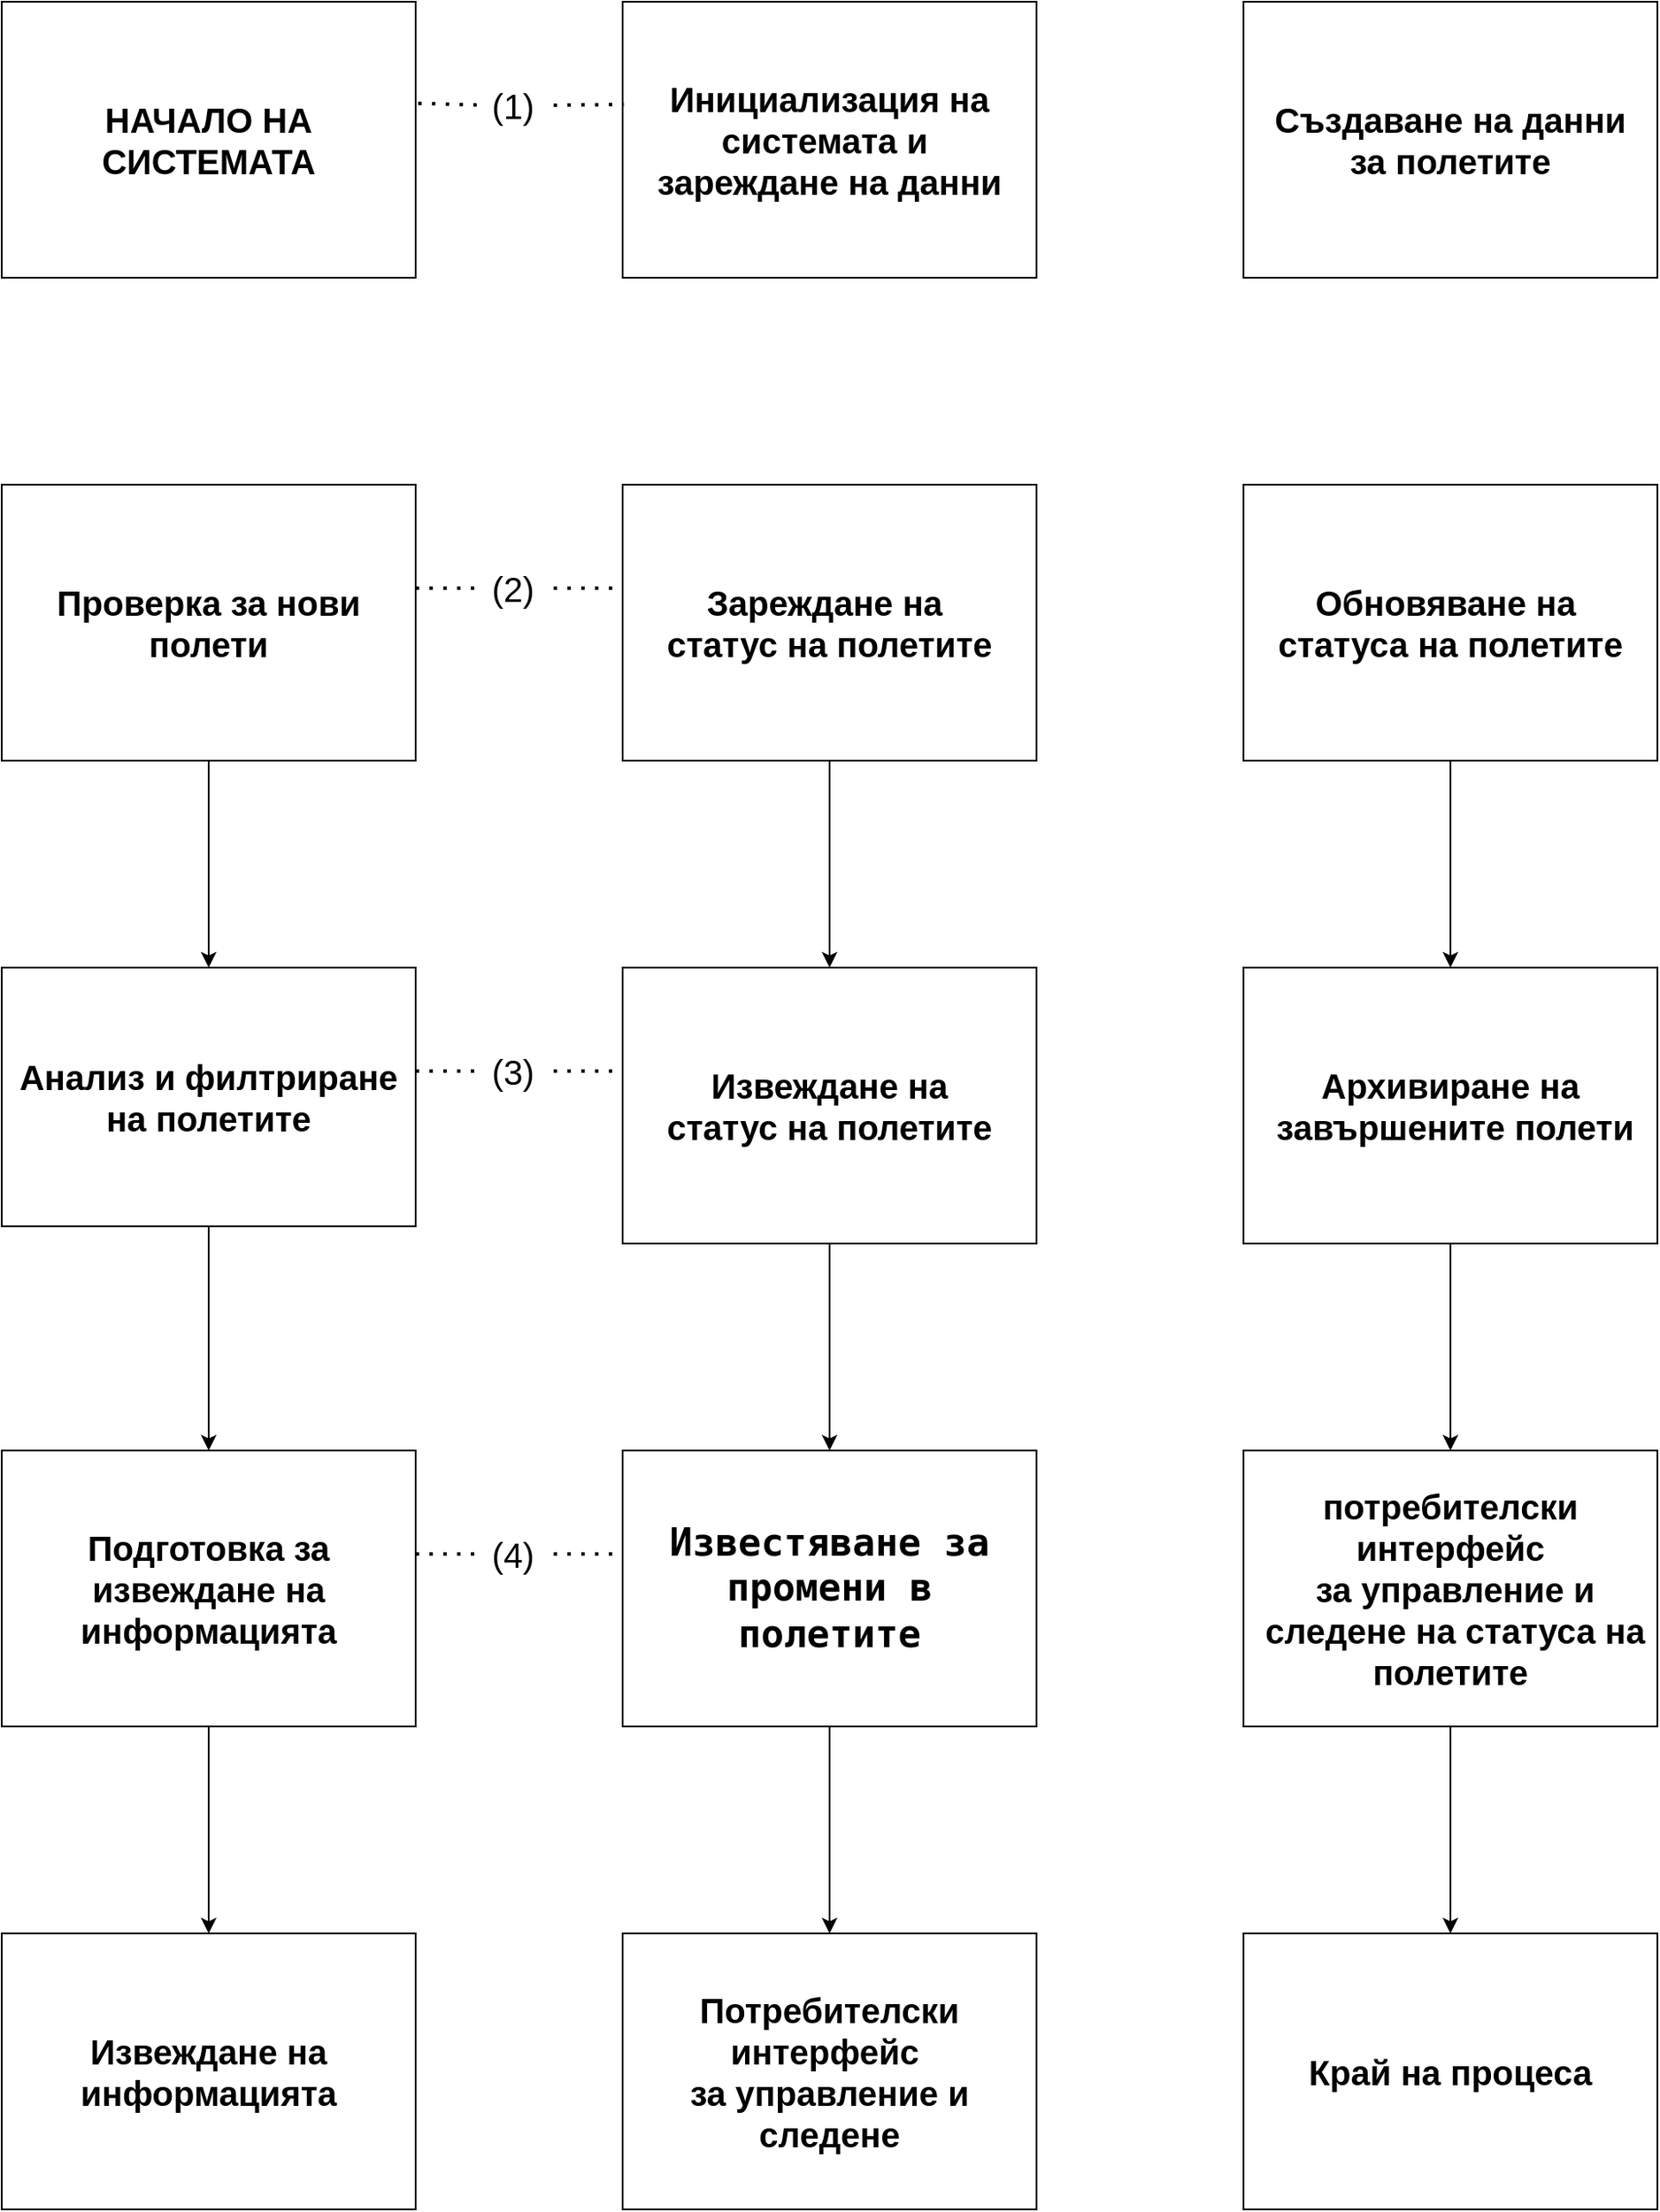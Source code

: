 <mxfile version="23.1.0" type="github">
  <diagram name="Page-1" id="p2PEQp923LsT_1YNIgcw">
    <mxGraphModel dx="2390" dy="1290" grid="1" gridSize="10" guides="1" tooltips="1" connect="1" arrows="1" fold="1" page="1" pageScale="1" pageWidth="1654" pageHeight="2336" math="0" shadow="0">
      <root>
        <mxCell id="0" />
        <mxCell id="1" parent="0" />
        <mxCell id="4TUbJtkzLN--Y57PWhq1-3" value="&lt;font style=&quot;font-size: 20px;&quot;&gt;&lt;b&gt;НАЧАЛО НА СИСТЕМАТА&lt;/b&gt;&lt;/font&gt;" style="rounded=0;whiteSpace=wrap;html=1;" vertex="1" parent="1">
          <mxGeometry x="80" y="40" width="240" height="160" as="geometry" />
        </mxCell>
        <mxCell id="4TUbJtkzLN--Y57PWhq1-18" style="edgeStyle=orthogonalEdgeStyle;rounded=0;orthogonalLoop=1;jettySize=auto;html=1;exitX=0.5;exitY=1;exitDx=0;exitDy=0;" edge="1" parent="1" source="4TUbJtkzLN--Y57PWhq1-4" target="4TUbJtkzLN--Y57PWhq1-15">
          <mxGeometry relative="1" as="geometry" />
        </mxCell>
        <mxCell id="4TUbJtkzLN--Y57PWhq1-4" value="&lt;font style=&quot;font-size: 20px;&quot;&gt;&lt;b&gt;Проверка за нови полети &lt;/b&gt;&lt;/font&gt;" style="rounded=0;whiteSpace=wrap;html=1;" vertex="1" parent="1">
          <mxGeometry x="80" y="320" width="240" height="160" as="geometry" />
        </mxCell>
        <mxCell id="4TUbJtkzLN--Y57PWhq1-20" style="edgeStyle=orthogonalEdgeStyle;rounded=0;orthogonalLoop=1;jettySize=auto;html=1;exitX=0.5;exitY=1;exitDx=0;exitDy=0;entryX=0.5;entryY=0;entryDx=0;entryDy=0;" edge="1" parent="1" source="4TUbJtkzLN--Y57PWhq1-5" target="4TUbJtkzLN--Y57PWhq1-6">
          <mxGeometry relative="1" as="geometry" />
        </mxCell>
        <mxCell id="4TUbJtkzLN--Y57PWhq1-5" value="&lt;font style=&quot;font-size: 20px;&quot;&gt;&lt;b&gt;Подготовка за извеждане на информацията &lt;/b&gt;&lt;/font&gt;" style="rounded=0;whiteSpace=wrap;html=1;" vertex="1" parent="1">
          <mxGeometry x="80" y="880" width="240" height="160" as="geometry" />
        </mxCell>
        <mxCell id="4TUbJtkzLN--Y57PWhq1-6" value="&lt;font style=&quot;font-size: 20px;&quot;&gt;&lt;b&gt;Извеждане на информацията &lt;/b&gt;&lt;/font&gt;" style="rounded=0;whiteSpace=wrap;html=1;" vertex="1" parent="1">
          <mxGeometry x="80" y="1160" width="240" height="160" as="geometry" />
        </mxCell>
        <mxCell id="4TUbJtkzLN--Y57PWhq1-7" value="&lt;div&gt;&lt;font style=&quot;font-size: 20px;&quot;&gt;&lt;b&gt;Инициализация на системата и&amp;nbsp;&lt;/b&gt;&lt;/font&gt;&lt;/div&gt;&lt;div&gt;&lt;font style=&quot;font-size: 20px;&quot;&gt;&lt;b&gt;зареждане на данни &lt;/b&gt;&lt;/font&gt;&lt;/div&gt;" style="rounded=0;whiteSpace=wrap;html=1;" vertex="1" parent="1">
          <mxGeometry x="440" y="40" width="240" height="160" as="geometry" />
        </mxCell>
        <mxCell id="4TUbJtkzLN--Y57PWhq1-21" style="edgeStyle=orthogonalEdgeStyle;rounded=0;orthogonalLoop=1;jettySize=auto;html=1;exitX=0.5;exitY=1;exitDx=0;exitDy=0;" edge="1" parent="1" source="4TUbJtkzLN--Y57PWhq1-8" target="4TUbJtkzLN--Y57PWhq1-9">
          <mxGeometry relative="1" as="geometry" />
        </mxCell>
        <mxCell id="4TUbJtkzLN--Y57PWhq1-8" value="&lt;div&gt;&lt;font style=&quot;font-size: 20px;&quot;&gt;&lt;b&gt;Зареждане на&amp;nbsp;&lt;/b&gt;&lt;/font&gt;&lt;/div&gt;&lt;div&gt;&lt;font style=&quot;font-size: 20px;&quot;&gt;&lt;b&gt;статус на полетите &lt;/b&gt;&lt;/font&gt;&lt;/div&gt;" style="rounded=0;whiteSpace=wrap;html=1;" vertex="1" parent="1">
          <mxGeometry x="440" y="320" width="240" height="160" as="geometry" />
        </mxCell>
        <mxCell id="4TUbJtkzLN--Y57PWhq1-22" style="edgeStyle=orthogonalEdgeStyle;rounded=0;orthogonalLoop=1;jettySize=auto;html=1;exitX=0.5;exitY=1;exitDx=0;exitDy=0;entryX=0.5;entryY=0;entryDx=0;entryDy=0;" edge="1" parent="1" source="4TUbJtkzLN--Y57PWhq1-9" target="4TUbJtkzLN--Y57PWhq1-10">
          <mxGeometry relative="1" as="geometry" />
        </mxCell>
        <mxCell id="4TUbJtkzLN--Y57PWhq1-9" value="&lt;div&gt;&lt;font style=&quot;font-size: 20px;&quot;&gt;&lt;b&gt;Извеждане на&lt;br&gt;&lt;/b&gt;&lt;/font&gt;&lt;/div&gt;&lt;div&gt;&lt;font style=&quot;font-size: 20px;&quot;&gt;&lt;b&gt;статус на полетите&lt;br&gt; &lt;/b&gt;&lt;/font&gt;&lt;/div&gt;" style="rounded=0;whiteSpace=wrap;html=1;" vertex="1" parent="1">
          <mxGeometry x="440" y="600" width="240" height="160" as="geometry" />
        </mxCell>
        <mxCell id="4TUbJtkzLN--Y57PWhq1-23" style="edgeStyle=orthogonalEdgeStyle;rounded=0;orthogonalLoop=1;jettySize=auto;html=1;exitX=0.5;exitY=1;exitDx=0;exitDy=0;" edge="1" parent="1" source="4TUbJtkzLN--Y57PWhq1-10" target="4TUbJtkzLN--Y57PWhq1-16">
          <mxGeometry relative="1" as="geometry" />
        </mxCell>
        <mxCell id="4TUbJtkzLN--Y57PWhq1-10" value="&lt;div style=&quot;font-size: 22px;&quot;&gt;&lt;b&gt;&lt;font style=&quot;font-size: 22px;&quot;&gt;&lt;code&gt;Известяване за промени в полетите&lt;/code&gt;&lt;/font&gt;&lt;/b&gt;&lt;/div&gt;&lt;div&gt;&lt;b&gt;&lt;code&gt;&lt;/code&gt;&lt;/b&gt;&lt;/div&gt;&lt;div&gt;&lt;code&gt;&lt;/code&gt;&lt;/div&gt;" style="rounded=0;whiteSpace=wrap;html=1;" vertex="1" parent="1">
          <mxGeometry x="440" y="880" width="240" height="160" as="geometry" />
        </mxCell>
        <mxCell id="4TUbJtkzLN--Y57PWhq1-11" value="&lt;div&gt;&lt;font style=&quot;font-size: 20px;&quot;&gt;&lt;b&gt;Създаване на данни&lt;/b&gt;&lt;/font&gt;&lt;/div&gt;&lt;div&gt;&lt;font style=&quot;font-size: 20px;&quot;&gt;&lt;b&gt;за полетите&lt;br&gt;&lt;/b&gt;&lt;/font&gt;&lt;/div&gt;" style="rounded=0;whiteSpace=wrap;html=1;" vertex="1" parent="1">
          <mxGeometry x="800" y="40" width="240" height="160" as="geometry" />
        </mxCell>
        <mxCell id="4TUbJtkzLN--Y57PWhq1-24" style="edgeStyle=orthogonalEdgeStyle;rounded=0;orthogonalLoop=1;jettySize=auto;html=1;exitX=0.5;exitY=1;exitDx=0;exitDy=0;entryX=0.5;entryY=0;entryDx=0;entryDy=0;" edge="1" parent="1" source="4TUbJtkzLN--Y57PWhq1-12" target="4TUbJtkzLN--Y57PWhq1-13">
          <mxGeometry relative="1" as="geometry" />
        </mxCell>
        <mxCell id="4TUbJtkzLN--Y57PWhq1-12" value="&lt;div&gt;&lt;font style=&quot;font-size: 20px;&quot;&gt;&lt;b&gt;Обновяване на&amp;nbsp;&lt;/b&gt;&lt;/font&gt;&lt;/div&gt;&lt;div&gt;&lt;font style=&quot;font-size: 20px;&quot;&gt;&lt;b&gt;статуса на полетите &lt;/b&gt;&lt;/font&gt;&lt;/div&gt;" style="rounded=0;whiteSpace=wrap;html=1;" vertex="1" parent="1">
          <mxGeometry x="800" y="320" width="240" height="160" as="geometry" />
        </mxCell>
        <mxCell id="4TUbJtkzLN--Y57PWhq1-25" style="edgeStyle=orthogonalEdgeStyle;rounded=0;orthogonalLoop=1;jettySize=auto;html=1;exitX=0.5;exitY=1;exitDx=0;exitDy=0;" edge="1" parent="1" source="4TUbJtkzLN--Y57PWhq1-13" target="4TUbJtkzLN--Y57PWhq1-14">
          <mxGeometry relative="1" as="geometry" />
        </mxCell>
        <mxCell id="4TUbJtkzLN--Y57PWhq1-13" value="&lt;div style=&quot;font-size: 20px;&quot;&gt;&lt;b&gt;&lt;font style=&quot;font-size: 20px;&quot;&gt;Архивиране на&lt;/font&gt;&lt;/b&gt;&lt;/div&gt;&lt;div style=&quot;font-size: 20px;&quot;&gt;&lt;b&gt;&lt;font style=&quot;font-size: 20px;&quot;&gt;&amp;nbsp;завършените полети &lt;/font&gt;&lt;/b&gt;&lt;/div&gt;" style="rounded=0;whiteSpace=wrap;html=1;" vertex="1" parent="1">
          <mxGeometry x="800" y="600" width="240" height="160" as="geometry" />
        </mxCell>
        <mxCell id="4TUbJtkzLN--Y57PWhq1-26" style="edgeStyle=orthogonalEdgeStyle;rounded=0;orthogonalLoop=1;jettySize=auto;html=1;exitX=0.5;exitY=1;exitDx=0;exitDy=0;entryX=0.5;entryY=0;entryDx=0;entryDy=0;" edge="1" parent="1" source="4TUbJtkzLN--Y57PWhq1-14" target="4TUbJtkzLN--Y57PWhq1-17">
          <mxGeometry relative="1" as="geometry" />
        </mxCell>
        <mxCell id="4TUbJtkzLN--Y57PWhq1-14" value="&lt;div style=&quot;font-size: 20px;&quot;&gt;&lt;b&gt;&lt;font style=&quot;font-size: 20px;&quot;&gt;потребителски интерфейс&lt;/font&gt;&lt;/b&gt;&lt;/div&gt;&lt;div style=&quot;font-size: 20px;&quot;&gt;&lt;b&gt;&lt;font style=&quot;font-size: 20px;&quot;&gt;&amp;nbsp;за управление и&lt;/font&gt;&lt;/b&gt;&lt;/div&gt;&lt;div style=&quot;font-size: 20px;&quot;&gt;&lt;b&gt;&lt;font style=&quot;font-size: 20px;&quot;&gt;&amp;nbsp;следене на статуса на полетите&lt;/font&gt;&lt;/b&gt;&lt;/div&gt;" style="rounded=0;whiteSpace=wrap;html=1;" vertex="1" parent="1">
          <mxGeometry x="800" y="880" width="240" height="160" as="geometry" />
        </mxCell>
        <mxCell id="4TUbJtkzLN--Y57PWhq1-19" style="edgeStyle=orthogonalEdgeStyle;rounded=0;orthogonalLoop=1;jettySize=auto;html=1;exitX=0.5;exitY=1;exitDx=0;exitDy=0;entryX=0.5;entryY=0;entryDx=0;entryDy=0;" edge="1" parent="1" source="4TUbJtkzLN--Y57PWhq1-15" target="4TUbJtkzLN--Y57PWhq1-5">
          <mxGeometry relative="1" as="geometry" />
        </mxCell>
        <mxCell id="4TUbJtkzLN--Y57PWhq1-15" value="&lt;font style=&quot;font-size: 20px;&quot;&gt;&lt;b&gt;Анализ и филтриране на полетите &lt;/b&gt;&lt;/font&gt;" style="rounded=0;whiteSpace=wrap;html=1;" vertex="1" parent="1">
          <mxGeometry x="80" y="600" width="240" height="150" as="geometry" />
        </mxCell>
        <mxCell id="4TUbJtkzLN--Y57PWhq1-16" value="&lt;div style=&quot;font-size: 20px;&quot;&gt;&lt;b&gt;&lt;font style=&quot;font-size: 20px;&quot;&gt;Потребителски интерфейс&amp;nbsp;&lt;/font&gt;&lt;/b&gt;&lt;/div&gt;&lt;div style=&quot;font-size: 20px;&quot;&gt;&lt;b&gt;&lt;font style=&quot;font-size: 20px;&quot;&gt;за управление и следене &lt;/font&gt;&lt;/b&gt;&lt;/div&gt;" style="rounded=0;whiteSpace=wrap;html=1;" vertex="1" parent="1">
          <mxGeometry x="440" y="1160" width="240" height="160" as="geometry" />
        </mxCell>
        <mxCell id="4TUbJtkzLN--Y57PWhq1-17" value="&lt;font style=&quot;font-size: 20px;&quot;&gt;&lt;b&gt;Край на процеса&lt;br&gt;&lt;/b&gt;&lt;/font&gt;" style="rounded=0;whiteSpace=wrap;html=1;" vertex="1" parent="1">
          <mxGeometry x="800" y="1160" width="240" height="160" as="geometry" />
        </mxCell>
        <mxCell id="4TUbJtkzLN--Y57PWhq1-47" value="" style="endArrow=none;dashed=1;html=1;dashPattern=1 3;strokeWidth=2;rounded=0;exitX=1;exitY=0.5;exitDx=0;exitDy=0;" edge="1" parent="1">
          <mxGeometry width="50" height="50" relative="1" as="geometry">
            <mxPoint x="320" y="380" as="sourcePoint" />
            <mxPoint x="360" y="380" as="targetPoint" />
          </mxGeometry>
        </mxCell>
        <mxCell id="4TUbJtkzLN--Y57PWhq1-48" value="" style="endArrow=none;dashed=1;html=1;dashPattern=1 3;strokeWidth=2;rounded=0;entryX=0;entryY=0.5;entryDx=0;entryDy=0;" edge="1" parent="1">
          <mxGeometry width="50" height="50" relative="1" as="geometry">
            <mxPoint x="400" y="380" as="sourcePoint" />
            <mxPoint x="440" y="380" as="targetPoint" />
          </mxGeometry>
        </mxCell>
        <mxCell id="4TUbJtkzLN--Y57PWhq1-49" value="&lt;font style=&quot;font-size: 20px;&quot;&gt;(2)&lt;/font&gt;" style="text;html=1;align=center;verticalAlign=middle;resizable=0;points=[];autosize=1;strokeColor=none;fillColor=none;" vertex="1" parent="1">
          <mxGeometry x="351" y="360" width="50" height="40" as="geometry" />
        </mxCell>
        <mxCell id="4TUbJtkzLN--Y57PWhq1-50" value="" style="endArrow=none;dashed=1;html=1;dashPattern=1 3;strokeWidth=2;rounded=0;exitX=1;exitY=0.5;exitDx=0;exitDy=0;" edge="1" parent="1">
          <mxGeometry width="50" height="50" relative="1" as="geometry">
            <mxPoint x="320" y="660" as="sourcePoint" />
            <mxPoint x="360" y="660" as="targetPoint" />
          </mxGeometry>
        </mxCell>
        <mxCell id="4TUbJtkzLN--Y57PWhq1-51" value="" style="endArrow=none;dashed=1;html=1;dashPattern=1 3;strokeWidth=2;rounded=0;entryX=0;entryY=0.5;entryDx=0;entryDy=0;" edge="1" parent="1">
          <mxGeometry width="50" height="50" relative="1" as="geometry">
            <mxPoint x="400" y="660" as="sourcePoint" />
            <mxPoint x="440" y="660" as="targetPoint" />
          </mxGeometry>
        </mxCell>
        <mxCell id="4TUbJtkzLN--Y57PWhq1-52" value="&lt;font style=&quot;font-size: 20px;&quot;&gt;(3)&lt;/font&gt;" style="text;html=1;align=center;verticalAlign=middle;resizable=0;points=[];autosize=1;strokeColor=none;fillColor=none;" vertex="1" parent="1">
          <mxGeometry x="351" y="640" width="50" height="40" as="geometry" />
        </mxCell>
        <mxCell id="4TUbJtkzLN--Y57PWhq1-53" value="" style="endArrow=none;dashed=1;html=1;dashPattern=1 3;strokeWidth=2;rounded=0;exitX=1;exitY=0.5;exitDx=0;exitDy=0;" edge="1" parent="1">
          <mxGeometry width="50" height="50" relative="1" as="geometry">
            <mxPoint x="320" y="940" as="sourcePoint" />
            <mxPoint x="360" y="940" as="targetPoint" />
          </mxGeometry>
        </mxCell>
        <mxCell id="4TUbJtkzLN--Y57PWhq1-54" value="" style="endArrow=none;dashed=1;html=1;dashPattern=1 3;strokeWidth=2;rounded=0;entryX=0;entryY=0.5;entryDx=0;entryDy=0;" edge="1" parent="1">
          <mxGeometry width="50" height="50" relative="1" as="geometry">
            <mxPoint x="400" y="940" as="sourcePoint" />
            <mxPoint x="440" y="940" as="targetPoint" />
          </mxGeometry>
        </mxCell>
        <mxCell id="4TUbJtkzLN--Y57PWhq1-55" value="&lt;font style=&quot;font-size: 20px;&quot;&gt;(4)&lt;/font&gt;" style="text;html=1;align=center;verticalAlign=middle;resizable=0;points=[];autosize=1;strokeColor=none;fillColor=none;" vertex="1" parent="1">
          <mxGeometry x="351" y="920" width="50" height="40" as="geometry" />
        </mxCell>
        <mxCell id="4TUbJtkzLN--Y57PWhq1-27" value="" style="endArrow=none;dashed=1;html=1;dashPattern=1 3;strokeWidth=2;rounded=0;exitX=1.006;exitY=0.368;exitDx=0;exitDy=0;exitPerimeter=0;" edge="1" parent="1" source="4TUbJtkzLN--Y57PWhq1-3">
          <mxGeometry width="50" height="50" relative="1" as="geometry">
            <mxPoint x="770" y="570" as="sourcePoint" />
            <mxPoint x="360" y="100" as="targetPoint" />
          </mxGeometry>
        </mxCell>
        <mxCell id="4TUbJtkzLN--Y57PWhq1-28" value="" style="endArrow=none;dashed=1;html=1;dashPattern=1 3;strokeWidth=2;rounded=0;entryX=0.003;entryY=0.372;entryDx=0;entryDy=0;entryPerimeter=0;" edge="1" parent="1" target="4TUbJtkzLN--Y57PWhq1-7">
          <mxGeometry width="50" height="50" relative="1" as="geometry">
            <mxPoint x="400" y="100" as="sourcePoint" />
            <mxPoint x="370" y="110" as="targetPoint" />
          </mxGeometry>
        </mxCell>
        <mxCell id="4TUbJtkzLN--Y57PWhq1-30" value="&lt;font style=&quot;font-size: 20px;&quot;&gt;(1)&lt;/font&gt;" style="text;html=1;align=center;verticalAlign=middle;resizable=0;points=[];autosize=1;strokeColor=none;fillColor=none;" vertex="1" parent="1">
          <mxGeometry x="351" y="80" width="50" height="40" as="geometry" />
        </mxCell>
      </root>
    </mxGraphModel>
  </diagram>
</mxfile>
